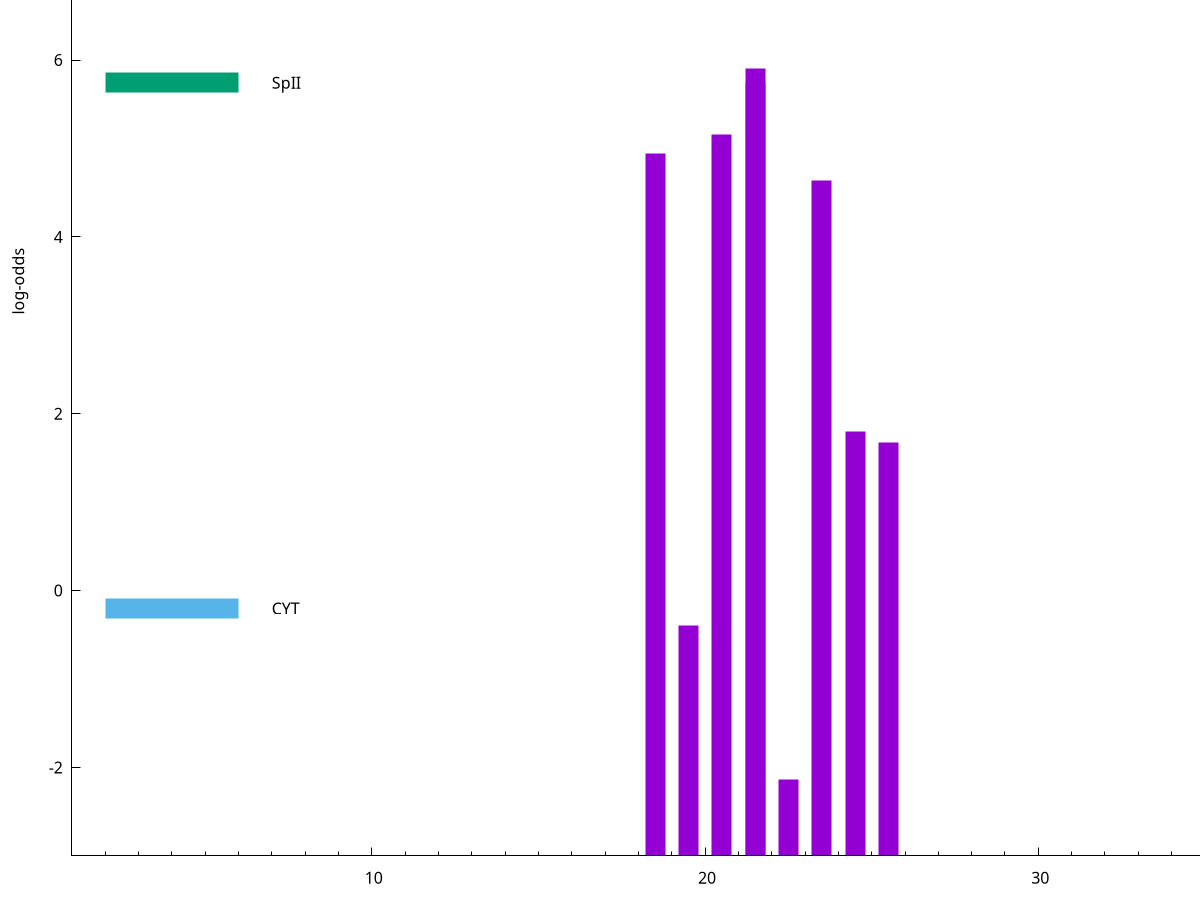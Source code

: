 set title "LipoP predictions for SRR4017929.gff"
set size 2., 1.4
set xrange [1:70] 
set mxtics 10
set yrange [-3:10]
set y2range [0:13]
set ylabel "log-odds"
set term postscript eps color solid "Helvetica" 30
set output "SRR4017929.gff18.eps"
set arrow from 2,7.3106 to 6,7.3106 nohead lt 1 lw 20
set label "SpI" at 7,7.3106
set arrow from 2,5.74174 to 6,5.74174 nohead lt 2 lw 20
set label "SpII" at 7,5.74174
set arrow from 2,-0.200913 to 6,-0.200913 nohead lt 3 lw 20
set label "CYT" at 7,-0.200913
set arrow from 2,7.3106 to 6,7.3106 nohead lt 1 lw 20
set label "SpI" at 7,7.3106
# NOTE: The scores below are the log-odds scores with the threshold
# NOTE: subtracted (a hack to make gnuplot make the histogram all
# NOTE: look nice).
plot "-" axes x1y2 title "" with impulses lt 2 lw 20, "-" axes x1y2 title "" with impulses lt 1 lw 20
21.500000 8.741740
e
21.500000 8.902580
20.500000 8.154400
18.500000 7.941940
23.500000 7.633390
24.500000 4.800930
25.500000 4.670320
19.500000 2.602693
22.500000 0.865370
e
exit
